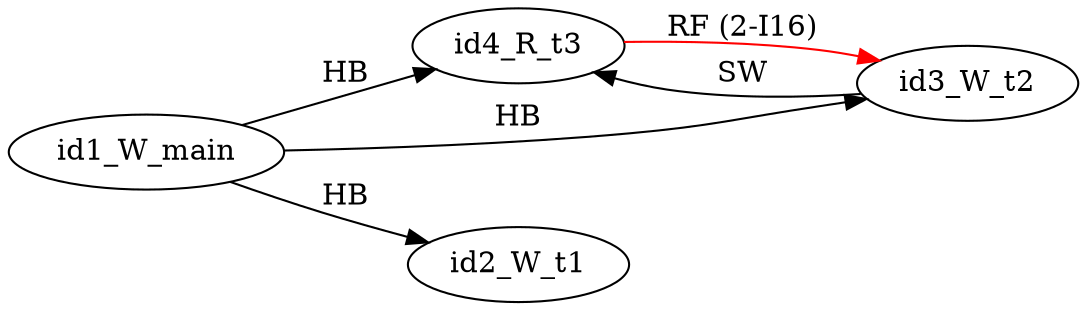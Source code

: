 digraph memory_model {
rankdir=LR;
splines=true; esep=0.5;
id4_R_t3 -> id3_W_t2 [label = "RF (2-I16)", color="red"];
id1_W_main -> id2_W_t1 [label = "HB", color="black"];
id1_W_main -> id3_W_t2 [label = "HB", color="black"];
id1_W_main -> id4_R_t3 [label = "HB", color="black"];
id3_W_t2 -> id4_R_t3 [label = "SW", color="black"];
id1_W_main [pos="5.0,2!"]
id2_W_t1 [pos="0,0!"]
id3_W_t2 [pos="5,0!"]
id4_R_t3 [pos="10,0!"]
}